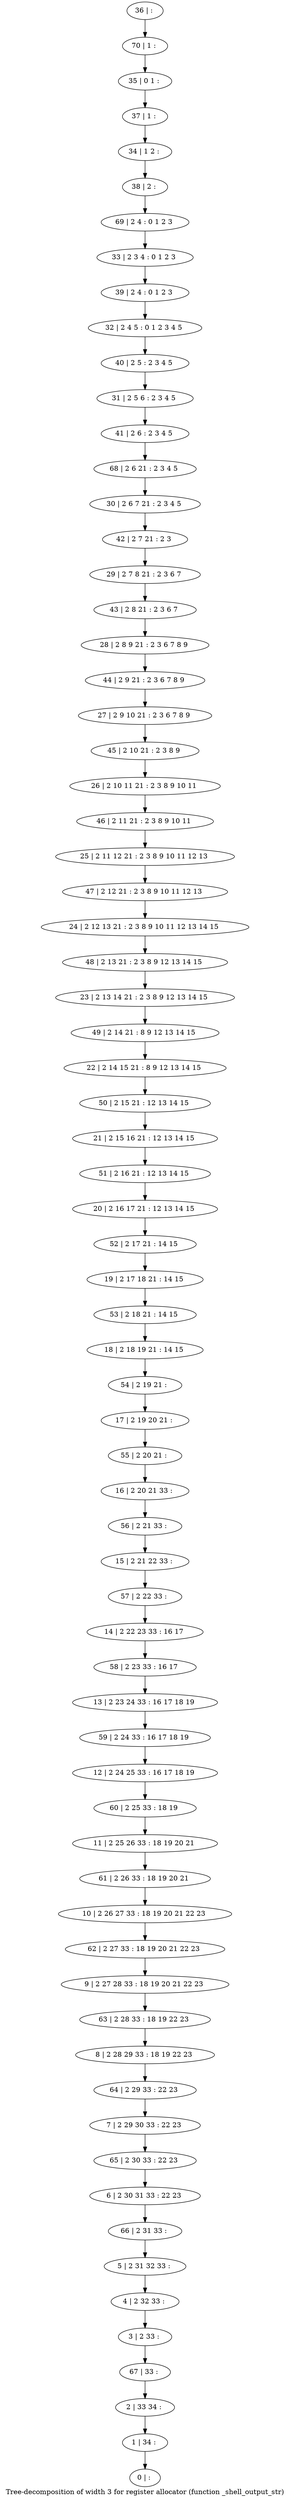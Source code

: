 digraph G {
graph [label="Tree-decomposition of width 3 for register allocator (function _shell_output_str)"]
0[label="0 | : "];
1[label="1 | 34 : "];
2[label="2 | 33 34 : "];
3[label="3 | 2 33 : "];
4[label="4 | 2 32 33 : "];
5[label="5 | 2 31 32 33 : "];
6[label="6 | 2 30 31 33 : 22 23 "];
7[label="7 | 2 29 30 33 : 22 23 "];
8[label="8 | 2 28 29 33 : 18 19 22 23 "];
9[label="9 | 2 27 28 33 : 18 19 20 21 22 23 "];
10[label="10 | 2 26 27 33 : 18 19 20 21 22 23 "];
11[label="11 | 2 25 26 33 : 18 19 20 21 "];
12[label="12 | 2 24 25 33 : 16 17 18 19 "];
13[label="13 | 2 23 24 33 : 16 17 18 19 "];
14[label="14 | 2 22 23 33 : 16 17 "];
15[label="15 | 2 21 22 33 : "];
16[label="16 | 2 20 21 33 : "];
17[label="17 | 2 19 20 21 : "];
18[label="18 | 2 18 19 21 : 14 15 "];
19[label="19 | 2 17 18 21 : 14 15 "];
20[label="20 | 2 16 17 21 : 12 13 14 15 "];
21[label="21 | 2 15 16 21 : 12 13 14 15 "];
22[label="22 | 2 14 15 21 : 8 9 12 13 14 15 "];
23[label="23 | 2 13 14 21 : 2 3 8 9 12 13 14 15 "];
24[label="24 | 2 12 13 21 : 2 3 8 9 10 11 12 13 14 15 "];
25[label="25 | 2 11 12 21 : 2 3 8 9 10 11 12 13 "];
26[label="26 | 2 10 11 21 : 2 3 8 9 10 11 "];
27[label="27 | 2 9 10 21 : 2 3 6 7 8 9 "];
28[label="28 | 2 8 9 21 : 2 3 6 7 8 9 "];
29[label="29 | 2 7 8 21 : 2 3 6 7 "];
30[label="30 | 2 6 7 21 : 2 3 4 5 "];
31[label="31 | 2 5 6 : 2 3 4 5 "];
32[label="32 | 2 4 5 : 0 1 2 3 4 5 "];
33[label="33 | 2 3 4 : 0 1 2 3 "];
34[label="34 | 1 2 : "];
35[label="35 | 0 1 : "];
36[label="36 | : "];
37[label="37 | 1 : "];
38[label="38 | 2 : "];
39[label="39 | 2 4 : 0 1 2 3 "];
40[label="40 | 2 5 : 2 3 4 5 "];
41[label="41 | 2 6 : 2 3 4 5 "];
42[label="42 | 2 7 21 : 2 3 "];
43[label="43 | 2 8 21 : 2 3 6 7 "];
44[label="44 | 2 9 21 : 2 3 6 7 8 9 "];
45[label="45 | 2 10 21 : 2 3 8 9 "];
46[label="46 | 2 11 21 : 2 3 8 9 10 11 "];
47[label="47 | 2 12 21 : 2 3 8 9 10 11 12 13 "];
48[label="48 | 2 13 21 : 2 3 8 9 12 13 14 15 "];
49[label="49 | 2 14 21 : 8 9 12 13 14 15 "];
50[label="50 | 2 15 21 : 12 13 14 15 "];
51[label="51 | 2 16 21 : 12 13 14 15 "];
52[label="52 | 2 17 21 : 14 15 "];
53[label="53 | 2 18 21 : 14 15 "];
54[label="54 | 2 19 21 : "];
55[label="55 | 2 20 21 : "];
56[label="56 | 2 21 33 : "];
57[label="57 | 2 22 33 : "];
58[label="58 | 2 23 33 : 16 17 "];
59[label="59 | 2 24 33 : 16 17 18 19 "];
60[label="60 | 2 25 33 : 18 19 "];
61[label="61 | 2 26 33 : 18 19 20 21 "];
62[label="62 | 2 27 33 : 18 19 20 21 22 23 "];
63[label="63 | 2 28 33 : 18 19 22 23 "];
64[label="64 | 2 29 33 : 22 23 "];
65[label="65 | 2 30 33 : 22 23 "];
66[label="66 | 2 31 33 : "];
67[label="67 | 33 : "];
68[label="68 | 2 6 21 : 2 3 4 5 "];
69[label="69 | 2 4 : 0 1 2 3 "];
70[label="70 | 1 : "];
36->70 ;
70->35 ;
35->37 ;
37->34 ;
34->38 ;
38->69 ;
69->33 ;
33->39 ;
39->32 ;
32->40 ;
40->31 ;
31->41 ;
41->68 ;
68->30 ;
30->42 ;
42->29 ;
29->43 ;
43->28 ;
28->44 ;
44->27 ;
27->45 ;
45->26 ;
26->46 ;
46->25 ;
25->47 ;
47->24 ;
24->48 ;
48->23 ;
23->49 ;
49->22 ;
22->50 ;
50->21 ;
21->51 ;
51->20 ;
20->52 ;
52->19 ;
19->53 ;
53->18 ;
18->54 ;
54->17 ;
17->55 ;
55->16 ;
16->56 ;
56->15 ;
15->57 ;
57->14 ;
14->58 ;
58->13 ;
13->59 ;
59->12 ;
12->60 ;
60->11 ;
11->61 ;
61->10 ;
10->62 ;
62->9 ;
9->63 ;
63->8 ;
8->64 ;
64->7 ;
7->65 ;
65->6 ;
6->66 ;
66->5 ;
5->4 ;
4->3 ;
3->67 ;
67->2 ;
2->1 ;
1->0 ;
}
